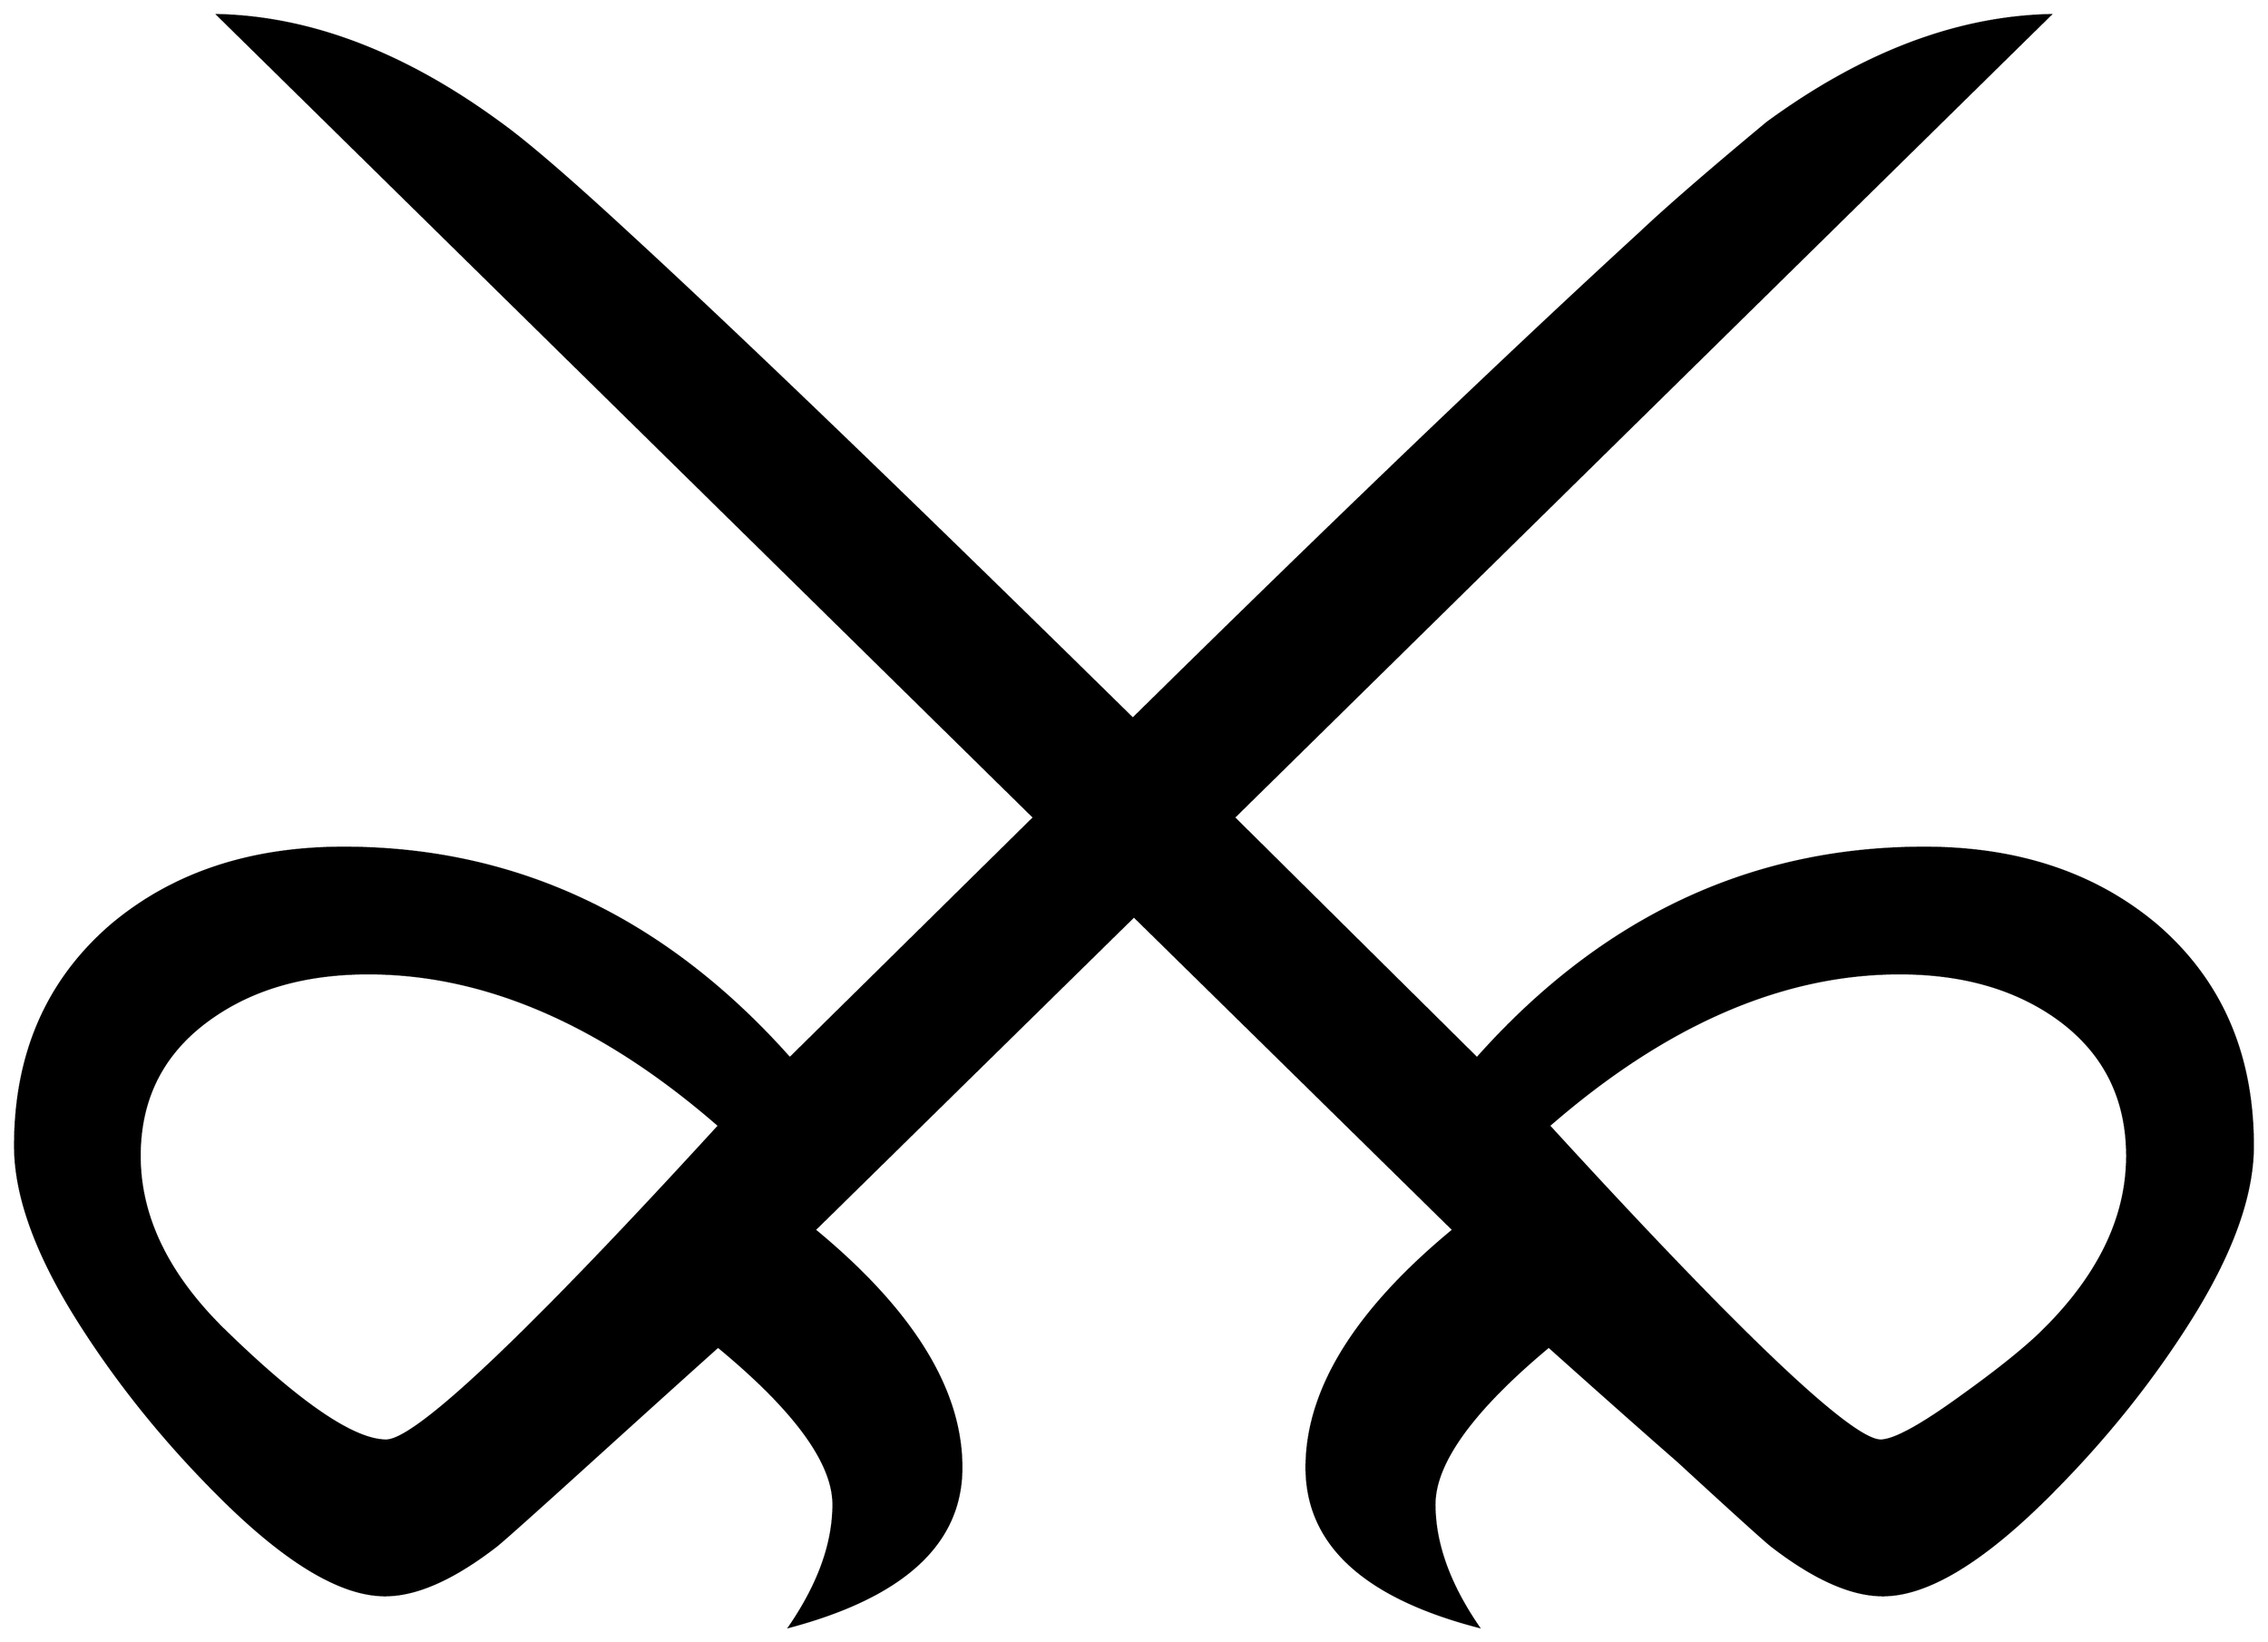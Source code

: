 


\begin{tikzpicture}[y=0.80pt, x=0.80pt, yscale=-1.0, xscale=1.0, inner sep=0pt, outer sep=0pt]
\begin{scope}[shift={(100.0,1677.0)},nonzero rule]
  \path[draw=.,fill=.,line width=1.600pt] (2022.0,-263.0) ..
    controls (2022.0,-218.333) and (2003.0,-166.0) ..
    (1965.0,-106.0) .. controls (1931.667,-53.333) and (1892.0,-3.667)
    .. (1846.0,43.0) .. controls (1784.0,106.333) and
    (1732.667,138.0) .. (1692.0,138.0) .. controls (1664.0,138.0)
    and (1631.0,123.333) .. (1593.0,94.0) .. controls
    (1587.0,89.333) and (1559.0,64.0) .. (1509.0,18.0) .. controls
    (1483.0,-4.667) and (1444.667,-38.667) .. (1394.0,-84.0) ..
    controls (1326.0,-27.333) and (1292.0,19.667) .. (1292.0,57.0)
    .. controls (1292.0,91.667) and (1305.0,128.0) ..
    (1331.0,166.0) .. controls (1229.0,139.333) and (1178.0,92.0)
    .. (1178.0,24.0) .. controls (1178.0,-45.333) and
    (1221.667,-116.0) .. (1309.0,-188.0) -- (1024.0,-468.0) --
    (739.0,-188.0) .. controls (826.333,-116.0) and (870.0,-45.333)
    .. (870.0,24.0) .. controls (870.0,91.333) and (819.0,138.667)
    .. (717.0,166.0) .. controls (743.0,128.0) and (756.0,91.667)
    .. (756.0,57.0) .. controls (756.0,19.667) and (721.667,-27.333)
    .. (653.0,-84.0) .. controls (627.667,-61.333) and (590.0,-27.333)
    .. (540.0,18.0) .. controls (490.0,63.333) and (461.667,88.667) ..
    (455.0,94.0) .. controls (417.0,123.333) and (384.0,138.0) ..
    (356.0,138.0) .. controls (315.333,138.0) and (264.0,106.333) ..
    (202.0,43.0) .. controls (156.0,-3.667) and (116.333,-53.333) ..
    (83.0,-106.0) .. controls (45.0,-166.0) and (26.0,-218.333) ..
    (26.0,-263.0) .. controls (26.0,-345.0) and (54.667,-410.667) ..
    (112.0,-460.0) .. controls (166.667,-506.0) and (235.667,-529.0)
    .. (319.0,-529.0) .. controls (473.0,-529.0) and
    (605.667,-466.333) .. (717.0,-341.0) -- (935.0,-556.0) --
    (207.0,-1272.0) .. controls (289.667,-1270.0) and
    (373.333,-1238.0) .. (458.0,-1176.0) .. controls
    (481.333,-1159.333) and (519.333,-1126.667) .. (572.0,-1078.0) ..
    controls (670.667,-987.333) and (821.0,-842.667) ..
    (1023.0,-644.0) .. controls (1204.333,-822.667) and
    (1355.333,-967.333) .. (1476.0,-1078.0) .. controls
    (1500.0,-1100.667) and (1537.667,-1133.333) .. (1589.0,-1176.0) ..
    controls (1673.667,-1238.0) and (1757.667,-1270.0) ..
    (1841.0,-1272.0) -- (1113.0,-556.0) -- (1330.0,-341.0) ..
    controls (1441.333,-466.333) and (1574.333,-529.0) ..
    (1729.0,-529.0) .. controls (1812.333,-529.0) and
    (1881.333,-506.0) .. (1936.0,-460.0) .. controls
    (1993.333,-410.667) and (2022.0,-345.0) .. (2022.0,-263.0) --
    cycle(1910.0,-254.0) .. controls (1910.0,-306.667) and
    (1888.667,-348.0) .. (1846.0,-378.0) .. controls
    (1808.667,-404.0) and (1762.333,-417.0) .. (1707.0,-417.0) ..
    controls (1602.333,-417.0) and (1498.0,-371.667) ..
    (1394.0,-281.0) .. controls (1565.333,-93.667) and (1664.0,-0.0)
    .. (1690.0,0.0) .. controls (1702.0,0.0) and (1726.333,-13.333)
    .. (1763.0,-40.0) .. controls (1793.667,-62.0) and
    (1817.0,-80.667) .. (1833.0,-96.0) .. controls (1884.333,-146.0)
    and (1910.0,-198.667) .. (1910.0,-254.0) --
    cycle(654.0,-281.0) .. controls (550.0,-371.667) and
    (445.667,-417.0) .. (341.0,-417.0) .. controls (285.667,-417.0)
    and (239.333,-404.0) .. (202.0,-378.0) .. controls
    (158.667,-348.0) and (137.0,-306.667) .. (137.0,-254.0) ..
    controls (137.0,-198.667) and (163.0,-146.0) .. (215.0,-96.0)
    .. controls (281.0,-32.0) and (328.333,0.0) .. (357.0,0.0) ..
    controls (383.667,0.0) and (482.667,-93.667) .. (654.0,-281.0) --
    cycle;
\end{scope}

\end{tikzpicture}

